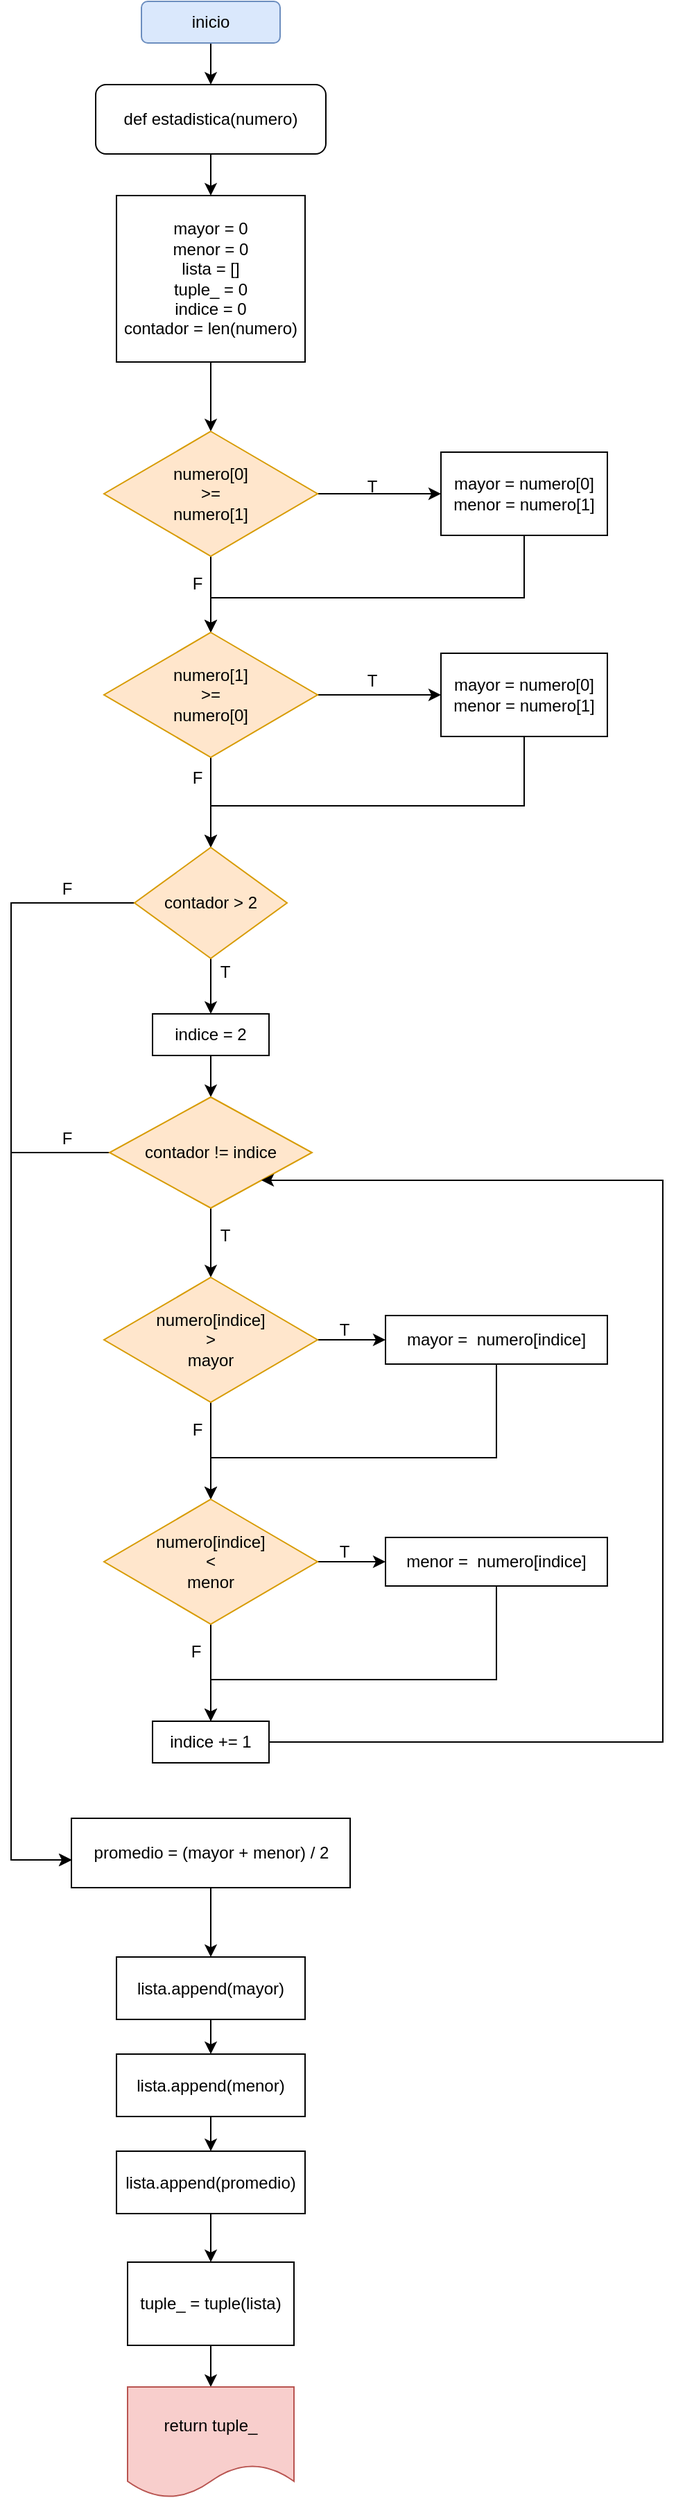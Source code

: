 <mxfile version="19.0.3" type="device"><diagram id="gfTJzpcFW-XrNdWgFK21" name="Página-1"><mxGraphModel dx="1160" dy="911" grid="1" gridSize="10" guides="1" tooltips="1" connect="1" arrows="1" fold="1" page="1" pageScale="1" pageWidth="827" pageHeight="1169" background="none" math="0" shadow="0"><root><mxCell id="0"/><mxCell id="1" parent="0"/><mxCell id="38atpRScE_ryltGAScoi-6" value="" style="edgeStyle=orthogonalEdgeStyle;rounded=0;orthogonalLoop=1;jettySize=auto;html=1;" edge="1" parent="1" source="38atpRScE_ryltGAScoi-1" target="38atpRScE_ryltGAScoi-5"><mxGeometry relative="1" as="geometry"/></mxCell><mxCell id="38atpRScE_ryltGAScoi-1" value="inicio" style="rounded=1;whiteSpace=wrap;html=1;fillColor=#dae8fc;strokeColor=#6c8ebf;" vertex="1" parent="1"><mxGeometry x="364" y="40" width="100" height="30" as="geometry"/></mxCell><mxCell id="38atpRScE_ryltGAScoi-9" value="" style="edgeStyle=orthogonalEdgeStyle;rounded=0;orthogonalLoop=1;jettySize=auto;html=1;" edge="1" parent="1" source="38atpRScE_ryltGAScoi-2" target="38atpRScE_ryltGAScoi-8"><mxGeometry relative="1" as="geometry"/></mxCell><mxCell id="38atpRScE_ryltGAScoi-2" value="mayor = 0&lt;br&gt;menor = 0&lt;br&gt;lista = []&lt;br&gt;tuple_ = 0&lt;br&gt;indice = 0&lt;br&gt;contador = len(numero)" style="rounded=0;whiteSpace=wrap;html=1;" vertex="1" parent="1"><mxGeometry x="346" y="180" width="136" height="120" as="geometry"/></mxCell><mxCell id="38atpRScE_ryltGAScoi-7" value="" style="edgeStyle=orthogonalEdgeStyle;rounded=0;orthogonalLoop=1;jettySize=auto;html=1;" edge="1" parent="1" source="38atpRScE_ryltGAScoi-5" target="38atpRScE_ryltGAScoi-2"><mxGeometry relative="1" as="geometry"/></mxCell><mxCell id="38atpRScE_ryltGAScoi-5" value="def estadistica(numero)" style="rounded=1;whiteSpace=wrap;html=1;" vertex="1" parent="1"><mxGeometry x="331" y="100" width="166" height="50" as="geometry"/></mxCell><mxCell id="38atpRScE_ryltGAScoi-11" style="edgeStyle=orthogonalEdgeStyle;rounded=0;orthogonalLoop=1;jettySize=auto;html=1;entryX=0;entryY=0.5;entryDx=0;entryDy=0;" edge="1" parent="1" source="38atpRScE_ryltGAScoi-8" target="38atpRScE_ryltGAScoi-10"><mxGeometry relative="1" as="geometry"/></mxCell><mxCell id="38atpRScE_ryltGAScoi-13" style="edgeStyle=orthogonalEdgeStyle;rounded=0;orthogonalLoop=1;jettySize=auto;html=1;entryX=0.5;entryY=0;entryDx=0;entryDy=0;" edge="1" parent="1" source="38atpRScE_ryltGAScoi-8" target="38atpRScE_ryltGAScoi-15"><mxGeometry relative="1" as="geometry"><mxPoint x="414" y="520" as="targetPoint"/></mxGeometry></mxCell><mxCell id="38atpRScE_ryltGAScoi-8" value="numero[0]&lt;br&gt;&amp;gt;=&lt;br&gt;numero[1]" style="rhombus;whiteSpace=wrap;html=1;fillColor=#ffe6cc;strokeColor=#d79b00;" vertex="1" parent="1"><mxGeometry x="337" y="350" width="154" height="90" as="geometry"/></mxCell><mxCell id="38atpRScE_ryltGAScoi-14" style="edgeStyle=orthogonalEdgeStyle;rounded=0;orthogonalLoop=1;jettySize=auto;html=1;entryX=0.5;entryY=0;entryDx=0;entryDy=0;" edge="1" parent="1" source="38atpRScE_ryltGAScoi-10" target="38atpRScE_ryltGAScoi-15"><mxGeometry relative="1" as="geometry"><mxPoint x="420" y="470" as="targetPoint"/><Array as="points"><mxPoint x="640" y="470"/><mxPoint x="414" y="470"/></Array></mxGeometry></mxCell><mxCell id="38atpRScE_ryltGAScoi-10" value="mayor = numero[0]&lt;br&gt;menor = numero[1]" style="rounded=0;whiteSpace=wrap;html=1;" vertex="1" parent="1"><mxGeometry x="580" y="365" width="120" height="60" as="geometry"/></mxCell><mxCell id="38atpRScE_ryltGAScoi-12" value="T" style="text;html=1;align=center;verticalAlign=middle;resizable=0;points=[];autosize=1;strokeColor=none;fillColor=none;" vertex="1" parent="1"><mxGeometry x="520" y="380" width="20" height="20" as="geometry"/></mxCell><mxCell id="38atpRScE_ryltGAScoi-17" style="edgeStyle=orthogonalEdgeStyle;rounded=0;orthogonalLoop=1;jettySize=auto;html=1;entryX=0;entryY=0.5;entryDx=0;entryDy=0;" edge="1" parent="1" source="38atpRScE_ryltGAScoi-15" target="38atpRScE_ryltGAScoi-16"><mxGeometry relative="1" as="geometry"/></mxCell><mxCell id="38atpRScE_ryltGAScoi-20" style="edgeStyle=orthogonalEdgeStyle;rounded=0;orthogonalLoop=1;jettySize=auto;html=1;entryX=0.5;entryY=0;entryDx=0;entryDy=0;" edge="1" parent="1" source="38atpRScE_ryltGAScoi-15" target="38atpRScE_ryltGAScoi-21"><mxGeometry relative="1" as="geometry"><mxPoint x="414" y="630" as="targetPoint"/></mxGeometry></mxCell><mxCell id="38atpRScE_ryltGAScoi-15" value="numero[1]&lt;br&gt;&amp;gt;=&lt;br&gt;numero[0]" style="rhombus;whiteSpace=wrap;html=1;fillColor=#ffe6cc;strokeColor=#d79b00;" vertex="1" parent="1"><mxGeometry x="337" y="495" width="154" height="90" as="geometry"/></mxCell><mxCell id="38atpRScE_ryltGAScoi-24" style="edgeStyle=orthogonalEdgeStyle;rounded=0;orthogonalLoop=1;jettySize=auto;html=1;entryX=0.5;entryY=0;entryDx=0;entryDy=0;" edge="1" parent="1" source="38atpRScE_ryltGAScoi-16" target="38atpRScE_ryltGAScoi-21"><mxGeometry relative="1" as="geometry"><Array as="points"><mxPoint x="640" y="620"/><mxPoint x="414" y="620"/></Array></mxGeometry></mxCell><mxCell id="38atpRScE_ryltGAScoi-16" value="mayor = numero[0]&lt;br&gt;menor = numero[1]" style="rounded=0;whiteSpace=wrap;html=1;" vertex="1" parent="1"><mxGeometry x="580" y="510" width="120" height="60" as="geometry"/></mxCell><mxCell id="38atpRScE_ryltGAScoi-18" value="F" style="text;html=1;align=center;verticalAlign=middle;resizable=0;points=[];autosize=1;strokeColor=none;fillColor=none;" vertex="1" parent="1"><mxGeometry x="394" y="450" width="20" height="20" as="geometry"/></mxCell><mxCell id="38atpRScE_ryltGAScoi-19" value="T" style="text;html=1;align=center;verticalAlign=middle;resizable=0;points=[];autosize=1;strokeColor=none;fillColor=none;" vertex="1" parent="1"><mxGeometry x="520" y="520" width="20" height="20" as="geometry"/></mxCell><mxCell id="38atpRScE_ryltGAScoi-23" style="edgeStyle=orthogonalEdgeStyle;rounded=0;orthogonalLoop=1;jettySize=auto;html=1;entryX=0.5;entryY=0;entryDx=0;entryDy=0;" edge="1" parent="1" source="38atpRScE_ryltGAScoi-21" target="38atpRScE_ryltGAScoi-22"><mxGeometry relative="1" as="geometry"/></mxCell><mxCell id="38atpRScE_ryltGAScoi-29" style="edgeStyle=orthogonalEdgeStyle;rounded=0;orthogonalLoop=1;jettySize=auto;html=1;entryX=0.002;entryY=0.59;entryDx=0;entryDy=0;entryPerimeter=0;" edge="1" parent="1" source="38atpRScE_ryltGAScoi-21" target="38atpRScE_ryltGAScoi-51"><mxGeometry relative="1" as="geometry"><mxPoint x="120" y="980" as="targetPoint"/><Array as="points"><mxPoint x="270" y="690"/><mxPoint x="270" y="1380"/><mxPoint x="314" y="1380"/></Array></mxGeometry></mxCell><mxCell id="38atpRScE_ryltGAScoi-21" value="contador &amp;gt; 2" style="rhombus;whiteSpace=wrap;html=1;fillColor=#ffe6cc;strokeColor=#d79b00;" vertex="1" parent="1"><mxGeometry x="359" y="650" width="110" height="80" as="geometry"/></mxCell><mxCell id="38atpRScE_ryltGAScoi-27" style="edgeStyle=orthogonalEdgeStyle;rounded=0;orthogonalLoop=1;jettySize=auto;html=1;entryX=0.5;entryY=0;entryDx=0;entryDy=0;" edge="1" parent="1" source="38atpRScE_ryltGAScoi-22" target="38atpRScE_ryltGAScoi-26"><mxGeometry relative="1" as="geometry"/></mxCell><mxCell id="38atpRScE_ryltGAScoi-22" value="indice = 2" style="rounded=0;whiteSpace=wrap;html=1;" vertex="1" parent="1"><mxGeometry x="372" y="770" width="84" height="30" as="geometry"/></mxCell><mxCell id="38atpRScE_ryltGAScoi-25" value="F" style="text;html=1;align=center;verticalAlign=middle;resizable=0;points=[];autosize=1;strokeColor=none;fillColor=none;" vertex="1" parent="1"><mxGeometry x="394" y="590" width="20" height="20" as="geometry"/></mxCell><mxCell id="38atpRScE_ryltGAScoi-33" style="edgeStyle=orthogonalEdgeStyle;rounded=0;orthogonalLoop=1;jettySize=auto;html=1;entryX=0.5;entryY=0;entryDx=0;entryDy=0;" edge="1" parent="1" source="38atpRScE_ryltGAScoi-26" target="38atpRScE_ryltGAScoi-32"><mxGeometry relative="1" as="geometry"/></mxCell><mxCell id="38atpRScE_ryltGAScoi-50" style="edgeStyle=orthogonalEdgeStyle;rounded=0;orthogonalLoop=1;jettySize=auto;html=1;entryX=0;entryY=0.59;entryDx=0;entryDy=0;entryPerimeter=0;" edge="1" parent="1" source="38atpRScE_ryltGAScoi-26" target="38atpRScE_ryltGAScoi-51"><mxGeometry relative="1" as="geometry"><mxPoint x="240" y="1400" as="targetPoint"/><Array as="points"><mxPoint x="270" y="870"/><mxPoint x="270" y="1380"/><mxPoint x="314" y="1380"/></Array></mxGeometry></mxCell><mxCell id="38atpRScE_ryltGAScoi-26" value="contador != indice" style="rhombus;whiteSpace=wrap;html=1;fillColor=#ffe6cc;strokeColor=#d79b00;" vertex="1" parent="1"><mxGeometry x="341" y="830" width="146" height="80" as="geometry"/></mxCell><mxCell id="38atpRScE_ryltGAScoi-28" value="T" style="text;html=1;align=center;verticalAlign=middle;resizable=0;points=[];autosize=1;strokeColor=none;fillColor=none;" vertex="1" parent="1"><mxGeometry x="414" y="730" width="20" height="20" as="geometry"/></mxCell><mxCell id="38atpRScE_ryltGAScoi-30" value="F" style="text;html=1;align=center;verticalAlign=middle;resizable=0;points=[];autosize=1;strokeColor=none;fillColor=none;" vertex="1" parent="1"><mxGeometry x="300" y="670" width="20" height="20" as="geometry"/></mxCell><mxCell id="38atpRScE_ryltGAScoi-36" style="edgeStyle=orthogonalEdgeStyle;rounded=0;orthogonalLoop=1;jettySize=auto;html=1;entryX=0;entryY=0.5;entryDx=0;entryDy=0;" edge="1" parent="1" source="38atpRScE_ryltGAScoi-32" target="38atpRScE_ryltGAScoi-35"><mxGeometry relative="1" as="geometry"/></mxCell><mxCell id="38atpRScE_ryltGAScoi-39" style="edgeStyle=orthogonalEdgeStyle;rounded=0;orthogonalLoop=1;jettySize=auto;html=1;" edge="1" parent="1" source="38atpRScE_ryltGAScoi-32" target="38atpRScE_ryltGAScoi-38"><mxGeometry relative="1" as="geometry"/></mxCell><mxCell id="38atpRScE_ryltGAScoi-32" value="numero[indice]&lt;br&gt;&amp;gt;&lt;br&gt;mayor" style="rhombus;whiteSpace=wrap;html=1;fillColor=#ffe6cc;strokeColor=#d79b00;" vertex="1" parent="1"><mxGeometry x="337" y="960" width="154" height="90" as="geometry"/></mxCell><mxCell id="38atpRScE_ryltGAScoi-34" value="T" style="text;html=1;align=center;verticalAlign=middle;resizable=0;points=[];autosize=1;strokeColor=none;fillColor=none;" vertex="1" parent="1"><mxGeometry x="414" y="920" width="20" height="20" as="geometry"/></mxCell><mxCell id="38atpRScE_ryltGAScoi-41" style="edgeStyle=orthogonalEdgeStyle;rounded=0;orthogonalLoop=1;jettySize=auto;html=1;entryX=0.5;entryY=0;entryDx=0;entryDy=0;" edge="1" parent="1" source="38atpRScE_ryltGAScoi-35" target="38atpRScE_ryltGAScoi-38"><mxGeometry relative="1" as="geometry"><Array as="points"><mxPoint x="620" y="1090"/><mxPoint x="414" y="1090"/></Array></mxGeometry></mxCell><mxCell id="38atpRScE_ryltGAScoi-35" value="mayor =&amp;nbsp; numero[indice]" style="rounded=0;whiteSpace=wrap;html=1;" vertex="1" parent="1"><mxGeometry x="540" y="987.5" width="160" height="35" as="geometry"/></mxCell><mxCell id="38atpRScE_ryltGAScoi-37" value="T" style="text;html=1;align=center;verticalAlign=middle;resizable=0;points=[];autosize=1;strokeColor=none;fillColor=none;" vertex="1" parent="1"><mxGeometry x="500" y="987.5" width="20" height="20" as="geometry"/></mxCell><mxCell id="38atpRScE_ryltGAScoi-43" style="edgeStyle=orthogonalEdgeStyle;rounded=0;orthogonalLoop=1;jettySize=auto;html=1;entryX=0;entryY=0.5;entryDx=0;entryDy=0;" edge="1" parent="1" source="38atpRScE_ryltGAScoi-38" target="38atpRScE_ryltGAScoi-42"><mxGeometry relative="1" as="geometry"/></mxCell><mxCell id="38atpRScE_ryltGAScoi-44" style="edgeStyle=orthogonalEdgeStyle;rounded=0;orthogonalLoop=1;jettySize=auto;html=1;entryX=0.5;entryY=0;entryDx=0;entryDy=0;" edge="1" parent="1" source="38atpRScE_ryltGAScoi-38" target="38atpRScE_ryltGAScoi-45"><mxGeometry relative="1" as="geometry"><mxPoint x="414" y="1280" as="targetPoint"/></mxGeometry></mxCell><mxCell id="38atpRScE_ryltGAScoi-38" value="numero[indice]&lt;br&gt;&amp;lt;&lt;br&gt;menor" style="rhombus;whiteSpace=wrap;html=1;fillColor=#ffe6cc;strokeColor=#d79b00;" vertex="1" parent="1"><mxGeometry x="337" y="1120" width="154" height="90" as="geometry"/></mxCell><mxCell id="38atpRScE_ryltGAScoi-40" value="F" style="text;html=1;align=center;verticalAlign=middle;resizable=0;points=[];autosize=1;strokeColor=none;fillColor=none;" vertex="1" parent="1"><mxGeometry x="394" y="1060" width="20" height="20" as="geometry"/></mxCell><mxCell id="38atpRScE_ryltGAScoi-48" style="edgeStyle=orthogonalEdgeStyle;rounded=0;orthogonalLoop=1;jettySize=auto;html=1;entryX=0.5;entryY=0;entryDx=0;entryDy=0;" edge="1" parent="1" source="38atpRScE_ryltGAScoi-42" target="38atpRScE_ryltGAScoi-45"><mxGeometry relative="1" as="geometry"><Array as="points"><mxPoint x="620" y="1250"/><mxPoint x="414" y="1250"/></Array></mxGeometry></mxCell><mxCell id="38atpRScE_ryltGAScoi-42" value="menor =&amp;nbsp; numero[indice]" style="rounded=0;whiteSpace=wrap;html=1;" vertex="1" parent="1"><mxGeometry x="540" y="1147.5" width="160" height="35" as="geometry"/></mxCell><mxCell id="38atpRScE_ryltGAScoi-49" style="edgeStyle=orthogonalEdgeStyle;rounded=0;orthogonalLoop=1;jettySize=auto;html=1;entryX=1;entryY=1;entryDx=0;entryDy=0;" edge="1" parent="1" source="38atpRScE_ryltGAScoi-45" target="38atpRScE_ryltGAScoi-26"><mxGeometry relative="1" as="geometry"><mxPoint x="322.5" y="890.0" as="targetPoint"/><Array as="points"><mxPoint x="740" y="1295"/><mxPoint x="740" y="890"/></Array></mxGeometry></mxCell><mxCell id="38atpRScE_ryltGAScoi-45" value="indice += 1" style="rounded=0;whiteSpace=wrap;html=1;" vertex="1" parent="1"><mxGeometry x="372" y="1280" width="84" height="30" as="geometry"/></mxCell><mxCell id="38atpRScE_ryltGAScoi-46" value="T" style="text;html=1;align=center;verticalAlign=middle;resizable=0;points=[];autosize=1;strokeColor=none;fillColor=none;" vertex="1" parent="1"><mxGeometry x="500" y="1147.5" width="20" height="20" as="geometry"/></mxCell><mxCell id="38atpRScE_ryltGAScoi-47" value="F" style="text;html=1;align=center;verticalAlign=middle;resizable=0;points=[];autosize=1;strokeColor=none;fillColor=none;" vertex="1" parent="1"><mxGeometry x="393" y="1220" width="20" height="20" as="geometry"/></mxCell><mxCell id="38atpRScE_ryltGAScoi-54" value="" style="edgeStyle=orthogonalEdgeStyle;rounded=0;orthogonalLoop=1;jettySize=auto;html=1;entryX=0.5;entryY=0;entryDx=0;entryDy=0;" edge="1" parent="1" source="38atpRScE_ryltGAScoi-51" target="38atpRScE_ryltGAScoi-58"><mxGeometry relative="1" as="geometry"><mxPoint x="414" y="1475" as="targetPoint"/></mxGeometry></mxCell><mxCell id="38atpRScE_ryltGAScoi-51" value="promedio = (mayor + menor) / 2" style="rounded=0;whiteSpace=wrap;html=1;" vertex="1" parent="1"><mxGeometry x="313.5" y="1350" width="201" height="50" as="geometry"/></mxCell><mxCell id="38atpRScE_ryltGAScoi-52" value="F" style="text;html=1;align=center;verticalAlign=middle;resizable=0;points=[];autosize=1;strokeColor=none;fillColor=none;" vertex="1" parent="1"><mxGeometry x="300" y="850" width="20" height="20" as="geometry"/></mxCell><mxCell id="38atpRScE_ryltGAScoi-62" value="" style="edgeStyle=orthogonalEdgeStyle;rounded=0;orthogonalLoop=1;jettySize=auto;html=1;" edge="1" parent="1" source="38atpRScE_ryltGAScoi-56" target="38atpRScE_ryltGAScoi-61"><mxGeometry relative="1" as="geometry"/></mxCell><mxCell id="38atpRScE_ryltGAScoi-56" value="lista.append(promedio)" style="whiteSpace=wrap;html=1;rounded=0;" vertex="1" parent="1"><mxGeometry x="346" y="1590" width="136" height="45" as="geometry"/></mxCell><mxCell id="38atpRScE_ryltGAScoi-60" value="" style="edgeStyle=orthogonalEdgeStyle;rounded=0;orthogonalLoop=1;jettySize=auto;html=1;" edge="1" parent="1" source="38atpRScE_ryltGAScoi-57" target="38atpRScE_ryltGAScoi-56"><mxGeometry relative="1" as="geometry"/></mxCell><mxCell id="38atpRScE_ryltGAScoi-57" value="lista.append(menor)" style="whiteSpace=wrap;html=1;rounded=0;" vertex="1" parent="1"><mxGeometry x="346" y="1520" width="136" height="45" as="geometry"/></mxCell><mxCell id="38atpRScE_ryltGAScoi-59" value="" style="edgeStyle=orthogonalEdgeStyle;rounded=0;orthogonalLoop=1;jettySize=auto;html=1;" edge="1" parent="1" source="38atpRScE_ryltGAScoi-58" target="38atpRScE_ryltGAScoi-57"><mxGeometry relative="1" as="geometry"/></mxCell><mxCell id="38atpRScE_ryltGAScoi-58" value="lista.append(mayor)" style="whiteSpace=wrap;html=1;rounded=0;" vertex="1" parent="1"><mxGeometry x="346" y="1450" width="136" height="45" as="geometry"/></mxCell><mxCell id="38atpRScE_ryltGAScoi-64" style="edgeStyle=orthogonalEdgeStyle;rounded=0;orthogonalLoop=1;jettySize=auto;html=1;entryX=0.5;entryY=0;entryDx=0;entryDy=0;" edge="1" parent="1" source="38atpRScE_ryltGAScoi-61" target="38atpRScE_ryltGAScoi-63"><mxGeometry relative="1" as="geometry"/></mxCell><mxCell id="38atpRScE_ryltGAScoi-61" value="tuple_ = tuple(lista)" style="rounded=0;whiteSpace=wrap;html=1;" vertex="1" parent="1"><mxGeometry x="354" y="1670" width="120" height="60" as="geometry"/></mxCell><mxCell id="38atpRScE_ryltGAScoi-63" value="return tuple_" style="shape=document;whiteSpace=wrap;html=1;boundedLbl=1;fillColor=#f8cecc;strokeColor=#b85450;" vertex="1" parent="1"><mxGeometry x="354" y="1760" width="120" height="80" as="geometry"/></mxCell></root></mxGraphModel></diagram></mxfile>